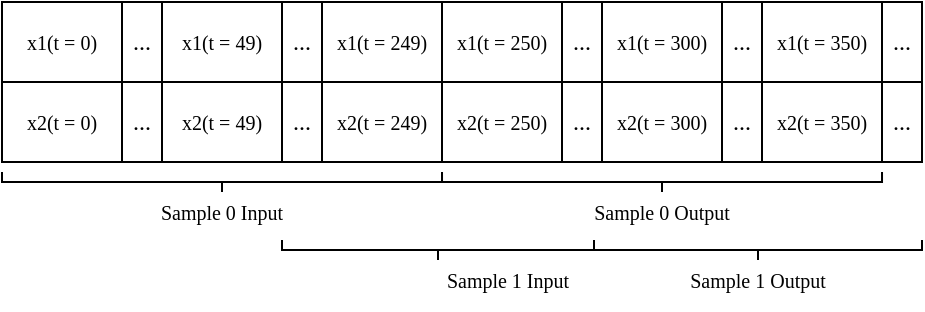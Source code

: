 <mxfile version="17.4.6" type="github">
  <diagram id="U_GDBTo5VG5hcJ3HHBJ4" name="Page-1">
    <mxGraphModel dx="583" dy="367" grid="0" gridSize="10" guides="1" tooltips="1" connect="1" arrows="1" fold="1" page="1" pageScale="1" pageWidth="827" pageHeight="1169" math="0" shadow="0">
      <root>
        <mxCell id="0" />
        <mxCell id="1" parent="0" />
        <mxCell id="BB27fuwjgBe4qtjf1dp3-1" value="&lt;font style=&quot;font-size: 10px&quot;&gt;x1(t = 300)&lt;/font&gt;" style="rounded=0;whiteSpace=wrap;html=1;fontFamily=Tahoma;" parent="1" vertex="1">
          <mxGeometry x="460" y="80" width="60" height="40" as="geometry" />
        </mxCell>
        <mxCell id="BB27fuwjgBe4qtjf1dp3-2" value="&lt;font style=&quot;font-size: 10px&quot;&gt;x1(t = 250)&lt;/font&gt;" style="rounded=0;whiteSpace=wrap;html=1;fontFamily=Tahoma;" parent="1" vertex="1">
          <mxGeometry x="380" y="80" width="60" height="40" as="geometry" />
        </mxCell>
        <mxCell id="BB27fuwjgBe4qtjf1dp3-3" value="..." style="rounded=0;whiteSpace=wrap;html=1;fontFamily=Tahoma;" parent="1" vertex="1">
          <mxGeometry x="440" y="80" width="20" height="40" as="geometry" />
        </mxCell>
        <mxCell id="BB27fuwjgBe4qtjf1dp3-4" value="..." style="rounded=0;whiteSpace=wrap;html=1;fontFamily=Tahoma;" parent="1" vertex="1">
          <mxGeometry x="220" y="80" width="20" height="40" as="geometry" />
        </mxCell>
        <mxCell id="BB27fuwjgBe4qtjf1dp3-5" value="&lt;font style=&quot;font-size: 10px&quot;&gt;x1(t = 249)&lt;/font&gt;" style="rounded=0;whiteSpace=wrap;html=1;fontFamily=Tahoma;" parent="1" vertex="1">
          <mxGeometry x="320" y="80" width="60" height="40" as="geometry" />
        </mxCell>
        <mxCell id="BB27fuwjgBe4qtjf1dp3-6" value="&lt;font style=&quot;font-size: 10px&quot;&gt;x1(t = 49)&lt;/font&gt;" style="rounded=0;whiteSpace=wrap;html=1;fontFamily=Tahoma;" parent="1" vertex="1">
          <mxGeometry x="240" y="80" width="60" height="40" as="geometry" />
        </mxCell>
        <mxCell id="BB27fuwjgBe4qtjf1dp3-7" value="&lt;font style=&quot;font-size: 10px&quot;&gt;x1(t = 0)&lt;/font&gt;" style="rounded=0;whiteSpace=wrap;html=1;fontFamily=Tahoma;" parent="1" vertex="1">
          <mxGeometry x="160" y="80" width="60" height="40" as="geometry" />
        </mxCell>
        <mxCell id="BB27fuwjgBe4qtjf1dp3-8" value="..." style="rounded=0;whiteSpace=wrap;html=1;fontFamily=Tahoma;" parent="1" vertex="1">
          <mxGeometry x="520" y="80" width="20" height="40" as="geometry" />
        </mxCell>
        <mxCell id="BB27fuwjgBe4qtjf1dp3-9" value="&lt;font style=&quot;font-size: 10px&quot;&gt;x1(t = 350)&lt;/font&gt;" style="rounded=0;whiteSpace=wrap;html=1;fontFamily=Tahoma;" parent="1" vertex="1">
          <mxGeometry x="540" y="80" width="60" height="40" as="geometry" />
        </mxCell>
        <mxCell id="BB27fuwjgBe4qtjf1dp3-10" value="..." style="rounded=0;whiteSpace=wrap;html=1;fontFamily=Tahoma;" parent="1" vertex="1">
          <mxGeometry x="600" y="80" width="20" height="40" as="geometry" />
        </mxCell>
        <mxCell id="BB27fuwjgBe4qtjf1dp3-11" value="..." style="rounded=0;whiteSpace=wrap;html=1;fontFamily=Tahoma;" parent="1" vertex="1">
          <mxGeometry x="300" y="80" width="20" height="40" as="geometry" />
        </mxCell>
        <mxCell id="BB27fuwjgBe4qtjf1dp3-12" value="&lt;font style=&quot;font-size: 10px&quot;&gt;x2(t = 300)&lt;/font&gt;" style="rounded=0;whiteSpace=wrap;html=1;fontFamily=Tahoma;" parent="1" vertex="1">
          <mxGeometry x="460" y="120" width="60" height="40" as="geometry" />
        </mxCell>
        <mxCell id="BB27fuwjgBe4qtjf1dp3-13" value="&lt;font style=&quot;font-size: 10px&quot;&gt;x2(t = 250)&lt;/font&gt;" style="rounded=0;whiteSpace=wrap;html=1;fontFamily=Tahoma;" parent="1" vertex="1">
          <mxGeometry x="380" y="120" width="60" height="40" as="geometry" />
        </mxCell>
        <mxCell id="BB27fuwjgBe4qtjf1dp3-14" value="..." style="rounded=0;whiteSpace=wrap;html=1;fontFamily=Tahoma;" parent="1" vertex="1">
          <mxGeometry x="440" y="120" width="20" height="40" as="geometry" />
        </mxCell>
        <mxCell id="BB27fuwjgBe4qtjf1dp3-15" value="..." style="rounded=0;whiteSpace=wrap;html=1;fontFamily=Tahoma;" parent="1" vertex="1">
          <mxGeometry x="220" y="120" width="20" height="40" as="geometry" />
        </mxCell>
        <mxCell id="BB27fuwjgBe4qtjf1dp3-16" value="&lt;font style=&quot;font-size: 10px&quot;&gt;x2(t = 249)&lt;/font&gt;" style="rounded=0;whiteSpace=wrap;html=1;fontFamily=Tahoma;" parent="1" vertex="1">
          <mxGeometry x="320" y="120" width="60" height="40" as="geometry" />
        </mxCell>
        <mxCell id="BB27fuwjgBe4qtjf1dp3-17" value="&lt;font style=&quot;font-size: 10px&quot;&gt;x2(t = 49)&lt;/font&gt;" style="rounded=0;whiteSpace=wrap;html=1;fontFamily=Tahoma;" parent="1" vertex="1">
          <mxGeometry x="240" y="120" width="60" height="40" as="geometry" />
        </mxCell>
        <mxCell id="BB27fuwjgBe4qtjf1dp3-18" value="&lt;font style=&quot;font-size: 10px&quot;&gt;x2(t = 0)&lt;/font&gt;" style="rounded=0;whiteSpace=wrap;html=1;fontFamily=Tahoma;" parent="1" vertex="1">
          <mxGeometry x="160" y="120" width="60" height="40" as="geometry" />
        </mxCell>
        <mxCell id="BB27fuwjgBe4qtjf1dp3-19" value="..." style="rounded=0;whiteSpace=wrap;html=1;fontFamily=Tahoma;" parent="1" vertex="1">
          <mxGeometry x="520" y="120" width="20" height="40" as="geometry" />
        </mxCell>
        <mxCell id="BB27fuwjgBe4qtjf1dp3-20" value="&lt;font style=&quot;font-size: 10px&quot;&gt;x2(t = 350)&lt;/font&gt;" style="rounded=0;whiteSpace=wrap;html=1;fontFamily=Tahoma;" parent="1" vertex="1">
          <mxGeometry x="540" y="120" width="60" height="40" as="geometry" />
        </mxCell>
        <mxCell id="BB27fuwjgBe4qtjf1dp3-21" value="..." style="rounded=0;whiteSpace=wrap;html=1;fontFamily=Tahoma;" parent="1" vertex="1">
          <mxGeometry x="600" y="120" width="20" height="40" as="geometry" />
        </mxCell>
        <mxCell id="BB27fuwjgBe4qtjf1dp3-22" value="..." style="rounded=0;whiteSpace=wrap;html=1;fontFamily=Tahoma;" parent="1" vertex="1">
          <mxGeometry x="300" y="120" width="20" height="40" as="geometry" />
        </mxCell>
        <mxCell id="BB27fuwjgBe4qtjf1dp3-23" value="" style="strokeWidth=1;html=1;shape=mxgraph.flowchart.annotation_2;align=left;labelPosition=right;pointerEvents=1;fontSize=10;rotation=-90;fontFamily=Tahoma;" parent="1" vertex="1">
          <mxGeometry x="265" y="60" width="10" height="220" as="geometry" />
        </mxCell>
        <mxCell id="BB27fuwjgBe4qtjf1dp3-24" value="Sample 0 Input" style="text;html=1;strokeColor=none;fillColor=none;align=center;verticalAlign=middle;whiteSpace=wrap;rounded=0;fontSize=10;fontFamily=Tahoma;" parent="1" vertex="1">
          <mxGeometry x="234.06" y="170" width="71.87" height="30" as="geometry" />
        </mxCell>
        <mxCell id="BB27fuwjgBe4qtjf1dp3-25" value="" style="strokeWidth=1;html=1;shape=mxgraph.flowchart.annotation_2;align=left;labelPosition=right;pointerEvents=1;fontSize=10;rotation=-90;fontFamily=Tahoma;" parent="1" vertex="1">
          <mxGeometry x="485.01" y="60" width="10" height="220" as="geometry" />
        </mxCell>
        <mxCell id="BB27fuwjgBe4qtjf1dp3-26" value="Sample 0 Output" style="text;html=1;strokeColor=none;fillColor=none;align=center;verticalAlign=middle;whiteSpace=wrap;rounded=0;fontSize=10;fontFamily=Tahoma;" parent="1" vertex="1">
          <mxGeometry x="440.01" y="170" width="100" height="30" as="geometry" />
        </mxCell>
        <mxCell id="BB27fuwjgBe4qtjf1dp3-27" value="" style="strokeWidth=1;html=1;shape=mxgraph.flowchart.annotation_2;align=left;labelPosition=right;pointerEvents=1;fontSize=10;rotation=-90;fontFamily=Tahoma;" parent="1" vertex="1">
          <mxGeometry x="373" y="126" width="10" height="156" as="geometry" />
        </mxCell>
        <mxCell id="BB27fuwjgBe4qtjf1dp3-28" value="Sample 1 Input" style="text;html=1;strokeColor=none;fillColor=none;align=center;verticalAlign=middle;whiteSpace=wrap;rounded=0;fontSize=10;fontFamily=Tahoma;" parent="1" vertex="1">
          <mxGeometry x="377.03" y="204" width="71.87" height="30" as="geometry" />
        </mxCell>
        <mxCell id="BB27fuwjgBe4qtjf1dp3-29" value="" style="strokeWidth=1;html=1;shape=mxgraph.flowchart.annotation_2;align=left;labelPosition=right;pointerEvents=1;fontSize=10;rotation=-90;fontFamily=Tahoma;" parent="1" vertex="1">
          <mxGeometry x="533" y="122" width="10" height="164" as="geometry" />
        </mxCell>
        <mxCell id="BB27fuwjgBe4qtjf1dp3-30" value="Sample 1 Output" style="text;html=1;strokeColor=none;fillColor=none;align=center;verticalAlign=middle;whiteSpace=wrap;rounded=0;fontSize=10;fontFamily=Tahoma;" parent="1" vertex="1">
          <mxGeometry x="488" y="204" width="100" height="30" as="geometry" />
        </mxCell>
      </root>
    </mxGraphModel>
  </diagram>
</mxfile>
